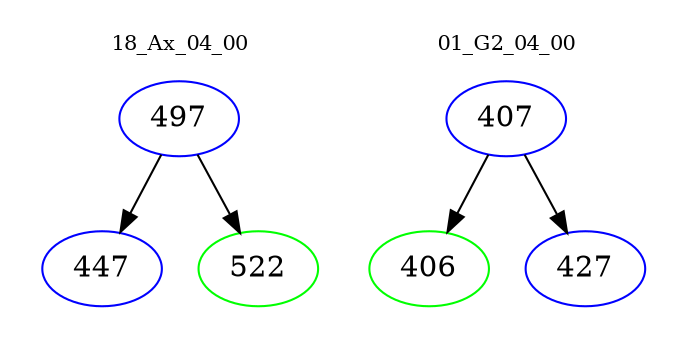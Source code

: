 digraph{
subgraph cluster_0 {
color = white
label = "18_Ax_04_00";
fontsize=10;
T0_497 [label="497", color="blue"]
T0_497 -> T0_447 [color="black"]
T0_447 [label="447", color="blue"]
T0_497 -> T0_522 [color="black"]
T0_522 [label="522", color="green"]
}
subgraph cluster_1 {
color = white
label = "01_G2_04_00";
fontsize=10;
T1_407 [label="407", color="blue"]
T1_407 -> T1_406 [color="black"]
T1_406 [label="406", color="green"]
T1_407 -> T1_427 [color="black"]
T1_427 [label="427", color="blue"]
}
}
